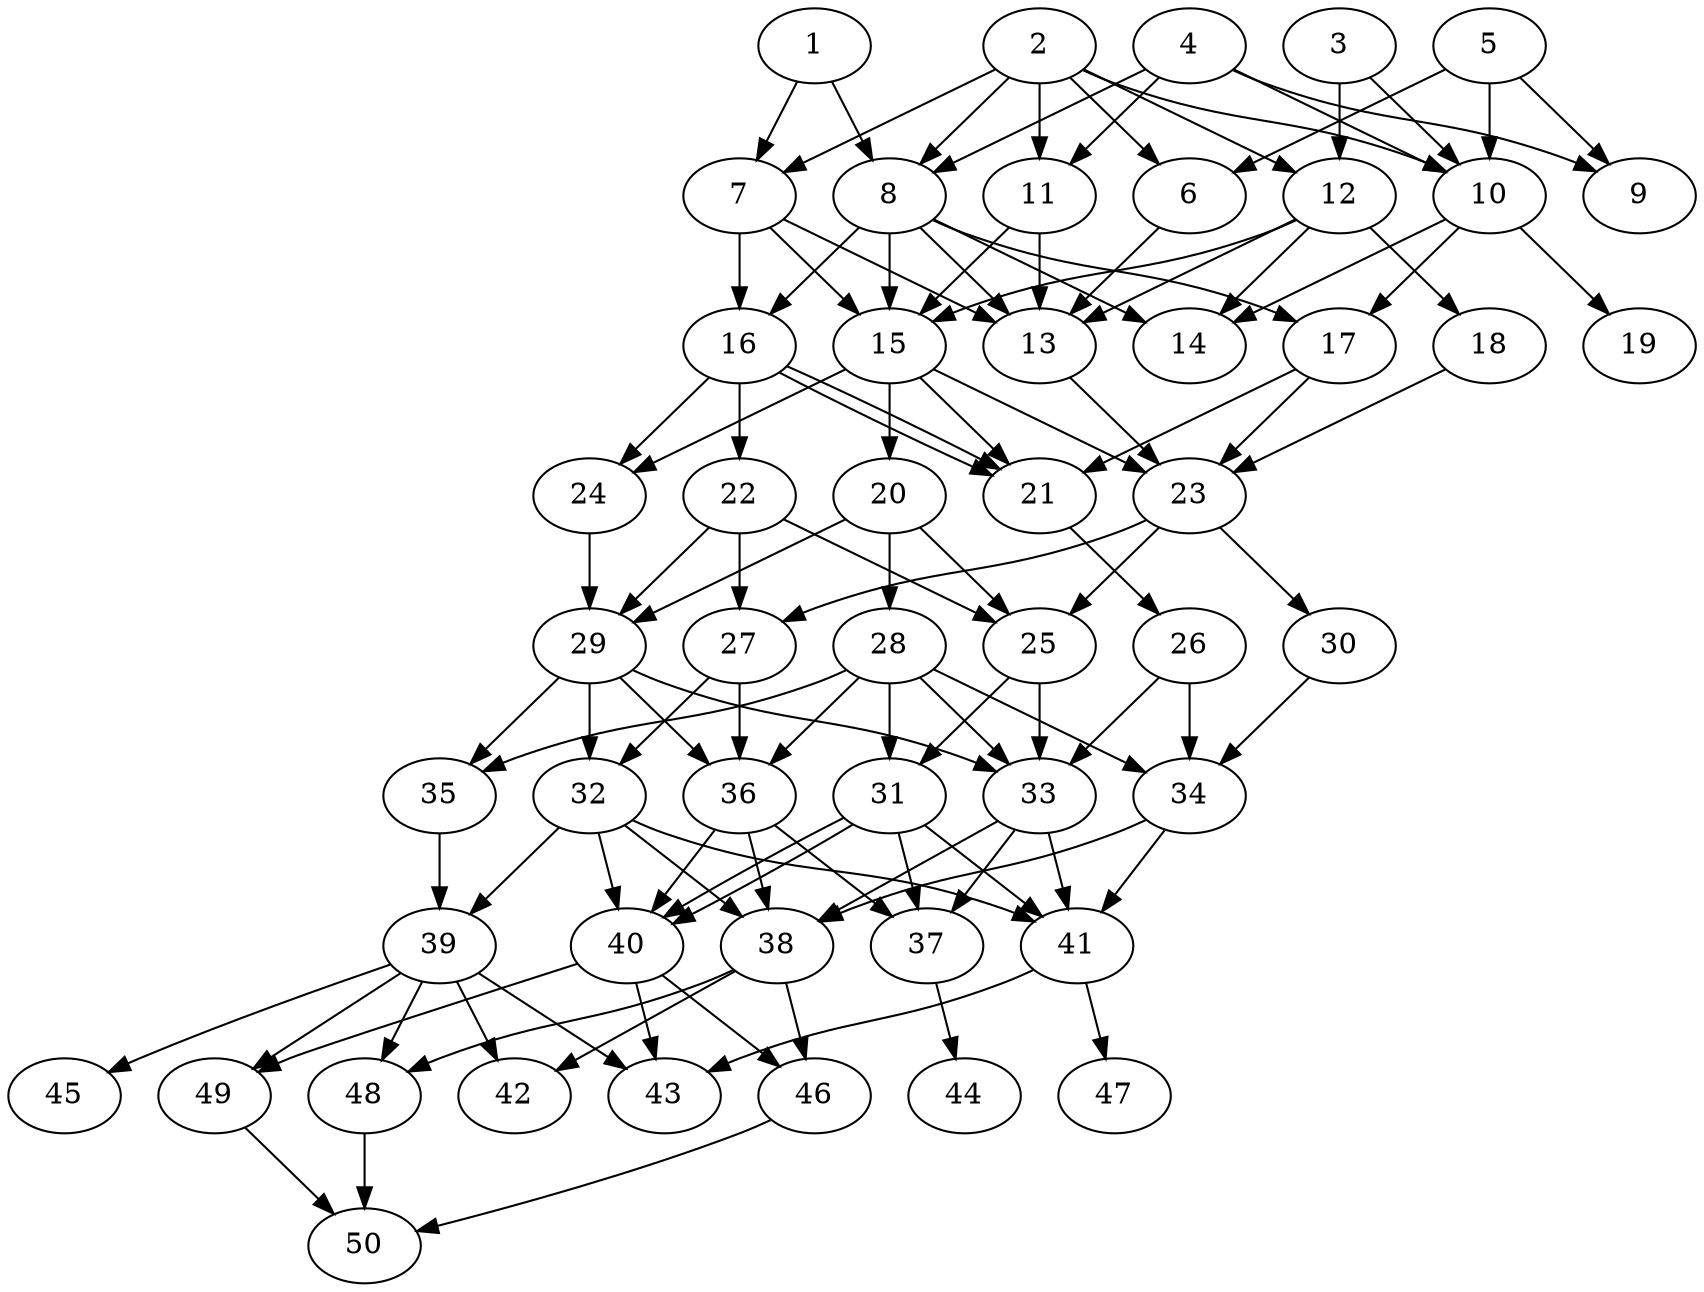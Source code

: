 // DAG automatically generated by daggen at Thu Oct  3 14:07:58 2019
// ./daggen --dot -n 50 --ccr 0.3 --fat 0.5 --regular 0.7 --density 0.7 --mindata 5242880 --maxdata 52428800 
digraph G {
  1 [size="62177280", alpha="0.19", expect_size="18653184"] 
  1 -> 7 [size ="18653184"]
  1 -> 8 [size ="18653184"]
  2 [size="77243733", alpha="0.03", expect_size="23173120"] 
  2 -> 6 [size ="23173120"]
  2 -> 7 [size ="23173120"]
  2 -> 8 [size ="23173120"]
  2 -> 10 [size ="23173120"]
  2 -> 11 [size ="23173120"]
  2 -> 12 [size ="23173120"]
  3 [size="133737813", alpha="0.10", expect_size="40121344"] 
  3 -> 10 [size ="40121344"]
  3 -> 12 [size ="40121344"]
  4 [size="130109440", alpha="0.14", expect_size="39032832"] 
  4 -> 8 [size ="39032832"]
  4 -> 9 [size ="39032832"]
  4 -> 10 [size ="39032832"]
  4 -> 11 [size ="39032832"]
  5 [size="116135253", alpha="0.09", expect_size="34840576"] 
  5 -> 6 [size ="34840576"]
  5 -> 9 [size ="34840576"]
  5 -> 10 [size ="34840576"]
  6 [size="128116053", alpha="0.14", expect_size="38434816"] 
  6 -> 13 [size ="38434816"]
  7 [size="148005547", alpha="0.04", expect_size="44401664"] 
  7 -> 13 [size ="44401664"]
  7 -> 15 [size ="44401664"]
  7 -> 16 [size ="44401664"]
  8 [size="37539840", alpha="0.17", expect_size="11261952"] 
  8 -> 13 [size ="11261952"]
  8 -> 14 [size ="11261952"]
  8 -> 15 [size ="11261952"]
  8 -> 16 [size ="11261952"]
  8 -> 17 [size ="11261952"]
  9 [size="153507840", alpha="0.07", expect_size="46052352"] 
  10 [size="71451307", alpha="0.06", expect_size="21435392"] 
  10 -> 14 [size ="21435392"]
  10 -> 17 [size ="21435392"]
  10 -> 19 [size ="21435392"]
  11 [size="102789120", alpha="0.08", expect_size="30836736"] 
  11 -> 13 [size ="30836736"]
  11 -> 15 [size ="30836736"]
  12 [size="98488320", alpha="0.14", expect_size="29546496"] 
  12 -> 13 [size ="29546496"]
  12 -> 14 [size ="29546496"]
  12 -> 15 [size ="29546496"]
  12 -> 18 [size ="29546496"]
  13 [size="123108693", alpha="0.07", expect_size="36932608"] 
  13 -> 23 [size ="36932608"]
  14 [size="44625920", alpha="0.13", expect_size="13387776"] 
  15 [size="156491093", alpha="0.08", expect_size="46947328"] 
  15 -> 20 [size ="46947328"]
  15 -> 21 [size ="46947328"]
  15 -> 23 [size ="46947328"]
  15 -> 24 [size ="46947328"]
  16 [size="73181867", alpha="0.02", expect_size="21954560"] 
  16 -> 21 [size ="21954560"]
  16 -> 21 [size ="21954560"]
  16 -> 22 [size ="21954560"]
  16 -> 24 [size ="21954560"]
  17 [size="25934507", alpha="0.20", expect_size="7780352"] 
  17 -> 21 [size ="7780352"]
  17 -> 23 [size ="7780352"]
  18 [size="57466880", alpha="0.03", expect_size="17240064"] 
  18 -> 23 [size ="17240064"]
  19 [size="37775360", alpha="0.10", expect_size="11332608"] 
  20 [size="93395627", alpha="0.00", expect_size="28018688"] 
  20 -> 25 [size ="28018688"]
  20 -> 28 [size ="28018688"]
  20 -> 29 [size ="28018688"]
  21 [size="138734933", alpha="0.16", expect_size="41620480"] 
  21 -> 26 [size ="41620480"]
  22 [size="41018027", alpha="0.19", expect_size="12305408"] 
  22 -> 25 [size ="12305408"]
  22 -> 27 [size ="12305408"]
  22 -> 29 [size ="12305408"]
  23 [size="152118613", alpha="0.17", expect_size="45635584"] 
  23 -> 25 [size ="45635584"]
  23 -> 27 [size ="45635584"]
  23 -> 30 [size ="45635584"]
  24 [size="47172267", alpha="0.09", expect_size="14151680"] 
  24 -> 29 [size ="14151680"]
  25 [size="151934293", alpha="0.13", expect_size="45580288"] 
  25 -> 31 [size ="45580288"]
  25 -> 33 [size ="45580288"]
  26 [size="59549013", alpha="0.12", expect_size="17864704"] 
  26 -> 33 [size ="17864704"]
  26 -> 34 [size ="17864704"]
  27 [size="74287787", alpha="0.08", expect_size="22286336"] 
  27 -> 32 [size ="22286336"]
  27 -> 36 [size ="22286336"]
  28 [size="73622187", alpha="0.06", expect_size="22086656"] 
  28 -> 31 [size ="22086656"]
  28 -> 33 [size ="22086656"]
  28 -> 34 [size ="22086656"]
  28 -> 35 [size ="22086656"]
  28 -> 36 [size ="22086656"]
  29 [size="97092267", alpha="0.01", expect_size="29127680"] 
  29 -> 32 [size ="29127680"]
  29 -> 33 [size ="29127680"]
  29 -> 35 [size ="29127680"]
  29 -> 36 [size ="29127680"]
  30 [size="20718933", alpha="0.03", expect_size="6215680"] 
  30 -> 34 [size ="6215680"]
  31 [size="21476693", alpha="0.16", expect_size="6443008"] 
  31 -> 37 [size ="6443008"]
  31 -> 40 [size ="6443008"]
  31 -> 40 [size ="6443008"]
  31 -> 41 [size ="6443008"]
  32 [size="144069973", alpha="0.19", expect_size="43220992"] 
  32 -> 38 [size ="43220992"]
  32 -> 39 [size ="43220992"]
  32 -> 40 [size ="43220992"]
  32 -> 41 [size ="43220992"]
  33 [size="133693440", alpha="0.16", expect_size="40108032"] 
  33 -> 37 [size ="40108032"]
  33 -> 38 [size ="40108032"]
  33 -> 41 [size ="40108032"]
  34 [size="106612053", alpha="0.16", expect_size="31983616"] 
  34 -> 38 [size ="31983616"]
  34 -> 41 [size ="31983616"]
  35 [size="18176000", alpha="0.14", expect_size="5452800"] 
  35 -> 39 [size ="5452800"]
  36 [size="124334080", alpha="0.19", expect_size="37300224"] 
  36 -> 37 [size ="37300224"]
  36 -> 38 [size ="37300224"]
  36 -> 40 [size ="37300224"]
  37 [size="63866880", alpha="0.05", expect_size="19160064"] 
  37 -> 44 [size ="19160064"]
  38 [size="124593493", alpha="0.16", expect_size="37378048"] 
  38 -> 42 [size ="37378048"]
  38 -> 46 [size ="37378048"]
  38 -> 48 [size ="37378048"]
  39 [size="169287680", alpha="0.10", expect_size="50786304"] 
  39 -> 42 [size ="50786304"]
  39 -> 43 [size ="50786304"]
  39 -> 45 [size ="50786304"]
  39 -> 48 [size ="50786304"]
  39 -> 49 [size ="50786304"]
  40 [size="19411627", alpha="0.13", expect_size="5823488"] 
  40 -> 43 [size ="5823488"]
  40 -> 46 [size ="5823488"]
  40 -> 49 [size ="5823488"]
  41 [size="43516587", alpha="0.12", expect_size="13054976"] 
  41 -> 43 [size ="13054976"]
  41 -> 47 [size ="13054976"]
  42 [size="169625600", alpha="0.13", expect_size="50887680"] 
  43 [size="164184747", alpha="0.12", expect_size="49255424"] 
  44 [size="132826453", alpha="0.15", expect_size="39847936"] 
  45 [size="102696960", alpha="0.15", expect_size="30809088"] 
  46 [size="55534933", alpha="0.20", expect_size="16660480"] 
  46 -> 50 [size ="16660480"]
  47 [size="47042560", alpha="0.12", expect_size="14112768"] 
  48 [size="85681493", alpha="0.11", expect_size="25704448"] 
  48 -> 50 [size ="25704448"]
  49 [size="54152533", alpha="0.01", expect_size="16245760"] 
  49 -> 50 [size ="16245760"]
  50 [size="130044587", alpha="0.11", expect_size="39013376"] 
}
